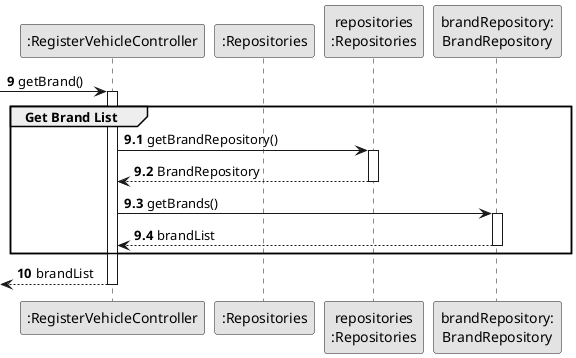 @startuml
skinparam monochrome true
skinparam packageStyle rectangle
skinparam shadowing false

autonumber

'hide footbox

participant ":RegisterVehicleController" as CTRL
participant ":Repositories" as RepositorySingleton
participant "repositories\n:Repositories" as PLAT
participant "brandRepository:\nBrandRepository" as BrandRepository
autonumber 9

 -> CTRL : getBrand()
autonumber 9.1

activate CTRL

    group Get Brand List

            CTRL -> PLAT : getBrandRepository()
            activate PLAT

            PLAT --> CTRL: BrandRepository
            deactivate PLAT

            CTRL -> BrandRepository : getBrands()
            activate BrandRepository

            BrandRepository --> CTRL : brandList
            deactivate BrandRepository

    end
    autonumber 10
    <-- CTRL  : brandList
deactivate CTRL


@enduml